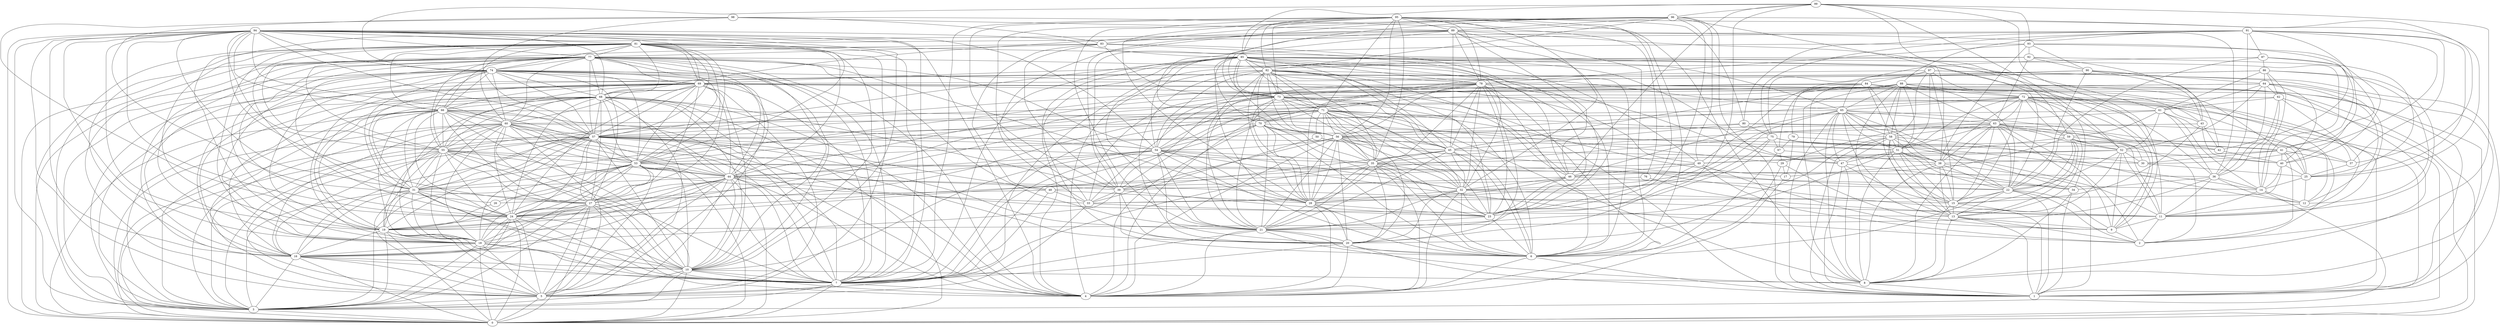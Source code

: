 digraph "sensornet-topology" {
label = "";
rankdir="BT";"0"->"3" [arrowhead = "both"] 
"0"->"5" [arrowhead = "both"] 
"0"->"7" [arrowhead = "both"] 
"0"->"10" [arrowhead = "both"] 
"0"->"16" [arrowhead = "both"] 
"0"->"18" [arrowhead = "both"] 
"0"->"19" [arrowhead = "both"] 
"0"->"24" [arrowhead = "both"] 
"0"->"27" [arrowhead = "both"] 
"0"->"44" [arrowhead = "both"] 
"0"->"53" [arrowhead = "both"] 
"0"->"55" [arrowhead = "both"] 
"0"->"57" [arrowhead = "both"] 
"0"->"60" [arrowhead = "both"] 
"0"->"62" [arrowhead = "both"] 
"0"->"66" [arrowhead = "both"] 
"0"->"68" [arrowhead = "both"] 
"0"->"69" [arrowhead = "both"] 
"0"->"73" [arrowhead = "both"] 
"0"->"74" [arrowhead = "both"] 
"0"->"77" [arrowhead = "both"] 
"0"->"94" [arrowhead = "both"] 
"1"->"6" [arrowhead = "both"] 
"1"->"8" [arrowhead = "both"] 
"1"->"13" [arrowhead = "both"] 
"1"->"15" [arrowhead = "both"] 
"1"->"20" [arrowhead = "both"] 
"1"->"22" [arrowhead = "both"] 
"1"->"34" [arrowhead = "both"] 
"1"->"38" [arrowhead = "both"] 
"1"->"47" [arrowhead = "both"] 
"1"->"58" [arrowhead = "both"] 
"1"->"63" [arrowhead = "both"] 
"1"->"65" [arrowhead = "both"] 
"1"->"69" [arrowhead = "both"] 
"1"->"72" [arrowhead = "both"] 
"1"->"84" [arrowhead = "both"] 
"1"->"88" [arrowhead = "both"] 
"1"->"96" [arrowhead = "both"] 
"1"->"97" [arrowhead = "both"] 
"2"->"9" [arrowhead = "both"] 
"2"->"11" [arrowhead = "both"] 
"2"->"13" [arrowhead = "both"] 
"2"->"22" [arrowhead = "both"] 
"2"->"41" [arrowhead = "both"] 
"2"->"49" [arrowhead = "both"] 
"2"->"54" [arrowhead = "both"] 
"2"->"59" [arrowhead = "both"] 
"2"->"63" [arrowhead = "both"] 
"2"->"72" [arrowhead = "both"] 
"2"->"99" [arrowhead = "both"] 
"3"->"5" [arrowhead = "both"] 
"3"->"7" [arrowhead = "both"] 
"3"->"10" [arrowhead = "both"] 
"3"->"14" [arrowhead = "both"] 
"3"->"16" [arrowhead = "both"] 
"3"->"18" [arrowhead = "both"] 
"3"->"19" [arrowhead = "both"] 
"3"->"24" [arrowhead = "both"] 
"3"->"27" [arrowhead = "both"] 
"3"->"31" [arrowhead = "both"] 
"3"->"44" [arrowhead = "both"] 
"3"->"53" [arrowhead = "both"] 
"3"->"55" [arrowhead = "both"] 
"3"->"57" [arrowhead = "both"] 
"3"->"60" [arrowhead = "both"] 
"3"->"66" [arrowhead = "both"] 
"3"->"68" [arrowhead = "both"] 
"3"->"69" [arrowhead = "both"] 
"3"->"74" [arrowhead = "both"] 
"3"->"77" [arrowhead = "both"] 
"3"->"81" [arrowhead = "both"] 
"3"->"86" [arrowhead = "both"] 
"3"->"94" [arrowhead = "both"] 
"4"->"6" [arrowhead = "both"] 
"4"->"7" [arrowhead = "both"] 
"4"->"10" [arrowhead = "both"] 
"4"->"17" [arrowhead = "both"] 
"4"->"20" [arrowhead = "both"] 
"4"->"21" [arrowhead = "both"] 
"4"->"27" [arrowhead = "both"] 
"4"->"28" [arrowhead = "both"] 
"4"->"32" [arrowhead = "both"] 
"4"->"35" [arrowhead = "both"] 
"4"->"44" [arrowhead = "both"] 
"4"->"56" [arrowhead = "both"] 
"4"->"57" [arrowhead = "both"] 
"4"->"60" [arrowhead = "both"] 
"4"->"68" [arrowhead = "both"] 
"4"->"70" [arrowhead = "both"] 
"4"->"71" [arrowhead = "both"] 
"4"->"77" [arrowhead = "both"] 
"4"->"78" [arrowhead = "both"] 
"4"->"82" [arrowhead = "both"] 
"4"->"85" [arrowhead = "both"] 
"4"->"94" [arrowhead = "both"] 
"5"->"7" [arrowhead = "both"] 
"5"->"10" [arrowhead = "both"] 
"5"->"16" [arrowhead = "both"] 
"5"->"18" [arrowhead = "both"] 
"5"->"19" [arrowhead = "both"] 
"5"->"24" [arrowhead = "both"] 
"5"->"27" [arrowhead = "both"] 
"5"->"31" [arrowhead = "both"] 
"5"->"33" [arrowhead = "both"] 
"5"->"44" [arrowhead = "both"] 
"5"->"53" [arrowhead = "both"] 
"5"->"57" [arrowhead = "both"] 
"5"->"60" [arrowhead = "both"] 
"5"->"66" [arrowhead = "both"] 
"5"->"68" [arrowhead = "both"] 
"5"->"69" [arrowhead = "both"] 
"5"->"74" [arrowhead = "both"] 
"5"->"77" [arrowhead = "both"] 
"5"->"81" [arrowhead = "both"] 
"5"->"92" [arrowhead = "both"] 
"5"->"94" [arrowhead = "both"] 
"6"->"20" [arrowhead = "both"] 
"6"->"21" [arrowhead = "both"] 
"6"->"22" [arrowhead = "both"] 
"6"->"23" [arrowhead = "both"] 
"6"->"28" [arrowhead = "both"] 
"6"->"29" [arrowhead = "both"] 
"6"->"32" [arrowhead = "both"] 
"6"->"35" [arrowhead = "both"] 
"6"->"39" [arrowhead = "both"] 
"6"->"45" [arrowhead = "both"] 
"6"->"54" [arrowhead = "both"] 
"6"->"67" [arrowhead = "both"] 
"6"->"70" [arrowhead = "both"] 
"6"->"71" [arrowhead = "both"] 
"6"->"73" [arrowhead = "both"] 
"6"->"78" [arrowhead = "both"] 
"6"->"82" [arrowhead = "both"] 
"6"->"85" [arrowhead = "both"] 
"6"->"89" [arrowhead = "both"] 
"6"->"95" [arrowhead = "both"] 
"7"->"10" [arrowhead = "both"] 
"7"->"16" [arrowhead = "both"] 
"7"->"18" [arrowhead = "both"] 
"7"->"19" [arrowhead = "both"] 
"7"->"20" [arrowhead = "both"] 
"7"->"21" [arrowhead = "both"] 
"7"->"24" [arrowhead = "both"] 
"7"->"27" [arrowhead = "both"] 
"7"->"31" [arrowhead = "both"] 
"7"->"35" [arrowhead = "both"] 
"7"->"44" [arrowhead = "both"] 
"7"->"48" [arrowhead = "both"] 
"7"->"53" [arrowhead = "both"] 
"7"->"54" [arrowhead = "both"] 
"7"->"55" [arrowhead = "both"] 
"7"->"60" [arrowhead = "both"] 
"7"->"66" [arrowhead = "both"] 
"7"->"68" [arrowhead = "both"] 
"7"->"69" [arrowhead = "both"] 
"7"->"70" [arrowhead = "both"] 
"7"->"71" [arrowhead = "both"] 
"7"->"74" [arrowhead = "both"] 
"7"->"77" [arrowhead = "both"] 
"7"->"81" [arrowhead = "both"] 
"7"->"85" [arrowhead = "both"] 
"7"->"94" [arrowhead = "both"] 
"7"->"95" [arrowhead = "both"] 
"8"->"10" [arrowhead = "both"] 
"8"->"13" [arrowhead = "both"] 
"8"->"15" [arrowhead = "both"] 
"8"->"21" [arrowhead = "both"] 
"8"->"34" [arrowhead = "both"] 
"8"->"38" [arrowhead = "both"] 
"8"->"47" [arrowhead = "both"] 
"8"->"51" [arrowhead = "both"] 
"8"->"63" [arrowhead = "both"] 
"8"->"65" [arrowhead = "both"] 
"8"->"71" [arrowhead = "both"] 
"8"->"84" [arrowhead = "both"] 
"8"->"88" [arrowhead = "both"] 
"8"->"95" [arrowhead = "both"] 
"8"->"97" [arrowhead = "both"] 
"9"->"11" [arrowhead = "both"] 
"9"->"13" [arrowhead = "both"] 
"9"->"22" [arrowhead = "both"] 
"9"->"29" [arrowhead = "both"] 
"9"->"49" [arrowhead = "both"] 
"9"->"52" [arrowhead = "both"] 
"9"->"63" [arrowhead = "both"] 
"9"->"72" [arrowhead = "both"] 
"9"->"85" [arrowhead = "both"] 
"9"->"99" [arrowhead = "both"] 
"10"->"16" [arrowhead = "both"] 
"10"->"18" [arrowhead = "both"] 
"10"->"19" [arrowhead = "both"] 
"10"->"24" [arrowhead = "both"] 
"10"->"27" [arrowhead = "both"] 
"10"->"31" [arrowhead = "both"] 
"10"->"44" [arrowhead = "both"] 
"10"->"53" [arrowhead = "both"] 
"10"->"54" [arrowhead = "both"] 
"10"->"55" [arrowhead = "both"] 
"10"->"57" [arrowhead = "both"] 
"10"->"66" [arrowhead = "both"] 
"10"->"68" [arrowhead = "both"] 
"10"->"69" [arrowhead = "both"] 
"10"->"74" [arrowhead = "both"] 
"10"->"77" [arrowhead = "both"] 
"10"->"81" [arrowhead = "both"] 
"10"->"94" [arrowhead = "both"] 
"11"->"12" [arrowhead = "both"] 
"11"->"14" [arrowhead = "both"] 
"11"->"35" [arrowhead = "both"] 
"11"->"36" [arrowhead = "both"] 
"11"->"44" [arrowhead = "both"] 
"11"->"52" [arrowhead = "both"] 
"11"->"59" [arrowhead = "both"] 
"11"->"62" [arrowhead = "both"] 
"11"->"64" [arrowhead = "both"] 
"11"->"76" [arrowhead = "both"] 
"11"->"79" [arrowhead = "both"] 
"11"->"86" [arrowhead = "both"] 
"11"->"89" [arrowhead = "both"] 
"12"->"14" [arrowhead = "both"] 
"12"->"25" [arrowhead = "both"] 
"12"->"36" [arrowhead = "both"] 
"12"->"58" [arrowhead = "both"] 
"12"->"61" [arrowhead = "both"] 
"12"->"64" [arrowhead = "both"] 
"12"->"86" [arrowhead = "both"] 
"13"->"15" [arrowhead = "both"] 
"13"->"22" [arrowhead = "both"] 
"13"->"38" [arrowhead = "both"] 
"13"->"44" [arrowhead = "both"] 
"13"->"51" [arrowhead = "both"] 
"13"->"52" [arrowhead = "both"] 
"13"->"58" [arrowhead = "both"] 
"13"->"59" [arrowhead = "both"] 
"13"->"65" [arrowhead = "both"] 
"13"->"72" [arrowhead = "both"] 
"13"->"88" [arrowhead = "both"] 
"14"->"25" [arrowhead = "both"] 
"14"->"36" [arrowhead = "both"] 
"14"->"40" [arrowhead = "both"] 
"14"->"53" [arrowhead = "both"] 
"14"->"56" [arrowhead = "both"] 
"14"->"61" [arrowhead = "both"] 
"14"->"62" [arrowhead = "both"] 
"14"->"85" [arrowhead = "both"] 
"14"->"86" [arrowhead = "both"] 
"15"->"22" [arrowhead = "both"] 
"15"->"32" [arrowhead = "both"] 
"15"->"38" [arrowhead = "both"] 
"15"->"43" [arrowhead = "both"] 
"15"->"47" [arrowhead = "both"] 
"15"->"51" [arrowhead = "both"] 
"15"->"58" [arrowhead = "both"] 
"15"->"59" [arrowhead = "both"] 
"15"->"63" [arrowhead = "both"] 
"15"->"72" [arrowhead = "both"] 
"15"->"88" [arrowhead = "both"] 
"15"->"97" [arrowhead = "both"] 
"16"->"18" [arrowhead = "both"] 
"16"->"19" [arrowhead = "both"] 
"16"->"24" [arrowhead = "both"] 
"16"->"27" [arrowhead = "both"] 
"16"->"31" [arrowhead = "both"] 
"16"->"44" [arrowhead = "both"] 
"16"->"53" [arrowhead = "both"] 
"16"->"55" [arrowhead = "both"] 
"16"->"57" [arrowhead = "both"] 
"16"->"60" [arrowhead = "both"] 
"16"->"68" [arrowhead = "both"] 
"16"->"69" [arrowhead = "both"] 
"16"->"74" [arrowhead = "both"] 
"16"->"77" [arrowhead = "both"] 
"16"->"81" [arrowhead = "both"] 
"16"->"90" [arrowhead = "both"] 
"16"->"94" [arrowhead = "both"] 
"17"->"29" [arrowhead = "both"] 
"17"->"38" [arrowhead = "both"] 
"17"->"71" [arrowhead = "both"] 
"17"->"79" [arrowhead = "both"] 
"18"->"19" [arrowhead = "both"] 
"18"->"24" [arrowhead = "both"] 
"18"->"27" [arrowhead = "both"] 
"18"->"31" [arrowhead = "both"] 
"18"->"39" [arrowhead = "both"] 
"18"->"44" [arrowhead = "both"] 
"18"->"53" [arrowhead = "both"] 
"18"->"55" [arrowhead = "both"] 
"18"->"57" [arrowhead = "both"] 
"18"->"60" [arrowhead = "both"] 
"18"->"66" [arrowhead = "both"] 
"18"->"68" [arrowhead = "both"] 
"18"->"69" [arrowhead = "both"] 
"18"->"74" [arrowhead = "both"] 
"18"->"77" [arrowhead = "both"] 
"18"->"81" [arrowhead = "both"] 
"18"->"91" [arrowhead = "both"] 
"18"->"94" [arrowhead = "both"] 
"19"->"24" [arrowhead = "both"] 
"19"->"26" [arrowhead = "both"] 
"19"->"27" [arrowhead = "both"] 
"19"->"31" [arrowhead = "both"] 
"19"->"36" [arrowhead = "both"] 
"19"->"44" [arrowhead = "both"] 
"19"->"53" [arrowhead = "both"] 
"19"->"55" [arrowhead = "both"] 
"19"->"57" [arrowhead = "both"] 
"19"->"60" [arrowhead = "both"] 
"19"->"66" [arrowhead = "both"] 
"19"->"68" [arrowhead = "both"] 
"19"->"74" [arrowhead = "both"] 
"19"->"75" [arrowhead = "both"] 
"19"->"77" [arrowhead = "both"] 
"19"->"81" [arrowhead = "both"] 
"19"->"94" [arrowhead = "both"] 
"20"->"21" [arrowhead = "both"] 
"20"->"28" [arrowhead = "both"] 
"20"->"32" [arrowhead = "both"] 
"20"->"35" [arrowhead = "both"] 
"20"->"39" [arrowhead = "both"] 
"20"->"51" [arrowhead = "both"] 
"20"->"54" [arrowhead = "both"] 
"20"->"56" [arrowhead = "both"] 
"20"->"57" [arrowhead = "both"] 
"20"->"71" [arrowhead = "both"] 
"20"->"78" [arrowhead = "both"] 
"20"->"82" [arrowhead = "both"] 
"20"->"85" [arrowhead = "both"] 
"20"->"99" [arrowhead = "both"] 
"21"->"23" [arrowhead = "both"] 
"21"->"28" [arrowhead = "both"] 
"21"->"32" [arrowhead = "both"] 
"21"->"35" [arrowhead = "both"] 
"21"->"45" [arrowhead = "both"] 
"21"->"49" [arrowhead = "both"] 
"21"->"54" [arrowhead = "both"] 
"21"->"56" [arrowhead = "both"] 
"21"->"57" [arrowhead = "both"] 
"21"->"58" [arrowhead = "both"] 
"21"->"70" [arrowhead = "both"] 
"21"->"73" [arrowhead = "both"] 
"21"->"77" [arrowhead = "both"] 
"21"->"78" [arrowhead = "both"] 
"21"->"82" [arrowhead = "both"] 
"21"->"85" [arrowhead = "both"] 
"21"->"95" [arrowhead = "both"] 
"22"->"38" [arrowhead = "both"] 
"22"->"46" [arrowhead = "both"] 
"22"->"51" [arrowhead = "both"] 
"22"->"52" [arrowhead = "both"] 
"22"->"56" [arrowhead = "both"] 
"22"->"59" [arrowhead = "both"] 
"22"->"63" [arrowhead = "both"] 
"22"->"65" [arrowhead = "both"] 
"22"->"81" [arrowhead = "both"] 
"22"->"87" [arrowhead = "both"] 
"22"->"88" [arrowhead = "both"] 
"22"->"90" [arrowhead = "both"] 
"23"->"28" [arrowhead = "both"] 
"23"->"32" [arrowhead = "both"] 
"23"->"33" [arrowhead = "both"] 
"23"->"35" [arrowhead = "both"] 
"23"->"39" [arrowhead = "both"] 
"23"->"45" [arrowhead = "both"] 
"23"->"46" [arrowhead = "both"] 
"23"->"56" [arrowhead = "both"] 
"23"->"71" [arrowhead = "both"] 
"23"->"75" [arrowhead = "both"] 
"23"->"78" [arrowhead = "both"] 
"23"->"82" [arrowhead = "both"] 
"23"->"83" [arrowhead = "both"] 
"23"->"85" [arrowhead = "both"] 
"23"->"89" [arrowhead = "both"] 
"23"->"95" [arrowhead = "both"] 
"23"->"96" [arrowhead = "both"] 
"24"->"27" [arrowhead = "both"] 
"24"->"31" [arrowhead = "both"] 
"24"->"44" [arrowhead = "both"] 
"24"->"49" [arrowhead = "both"] 
"24"->"53" [arrowhead = "both"] 
"24"->"55" [arrowhead = "both"] 
"24"->"57" [arrowhead = "both"] 
"24"->"60" [arrowhead = "both"] 
"24"->"62" [arrowhead = "both"] 
"24"->"66" [arrowhead = "both"] 
"24"->"68" [arrowhead = "both"] 
"24"->"69" [arrowhead = "both"] 
"24"->"71" [arrowhead = "both"] 
"24"->"77" [arrowhead = "both"] 
"24"->"81" [arrowhead = "both"] 
"24"->"94" [arrowhead = "both"] 
"24"->"98" [arrowhead = "both"] 
"25"->"30" [arrowhead = "both"] 
"25"->"37" [arrowhead = "both"] 
"25"->"40" [arrowhead = "both"] 
"25"->"41" [arrowhead = "both"] 
"25"->"72" [arrowhead = "both"] 
"25"->"80" [arrowhead = "both"] 
"25"->"87" [arrowhead = "both"] 
"25"->"91" [arrowhead = "both"] 
"25"->"95" [arrowhead = "both"] 
"26"->"48" [arrowhead = "both"] 
"26"->"53" [arrowhead = "both"] 
"26"->"98" [arrowhead = "both"] 
"27"->"31" [arrowhead = "both"] 
"27"->"44" [arrowhead = "both"] 
"27"->"53" [arrowhead = "both"] 
"27"->"54" [arrowhead = "both"] 
"27"->"55" [arrowhead = "both"] 
"27"->"57" [arrowhead = "both"] 
"27"->"60" [arrowhead = "both"] 
"27"->"66" [arrowhead = "both"] 
"27"->"68" [arrowhead = "both"] 
"27"->"69" [arrowhead = "both"] 
"27"->"74" [arrowhead = "both"] 
"27"->"81" [arrowhead = "both"] 
"27"->"94" [arrowhead = "both"] 
"28"->"32" [arrowhead = "both"] 
"28"->"35" [arrowhead = "both"] 
"28"->"43" [arrowhead = "both"] 
"28"->"45" [arrowhead = "both"] 
"28"->"48" [arrowhead = "both"] 
"28"->"54" [arrowhead = "both"] 
"28"->"56" [arrowhead = "both"] 
"28"->"70" [arrowhead = "both"] 
"28"->"71" [arrowhead = "both"] 
"28"->"73" [arrowhead = "both"] 
"28"->"77" [arrowhead = "both"] 
"28"->"82" [arrowhead = "both"] 
"28"->"85" [arrowhead = "both"] 
"28"->"95" [arrowhead = "both"] 
"28"->"97" [arrowhead = "both"] 
"29"->"63" [arrowhead = "both"] 
"29"->"66" [arrowhead = "both"] 
"29"->"67" [arrowhead = "both"] 
"30"->"41" [arrowhead = "both"] 
"30"->"45" [arrowhead = "both"] 
"30"->"52" [arrowhead = "both"] 
"30"->"63" [arrowhead = "both"] 
"30"->"75" [arrowhead = "both"] 
"30"->"91" [arrowhead = "both"] 
"31"->"44" [arrowhead = "both"] 
"31"->"53" [arrowhead = "both"] 
"31"->"55" [arrowhead = "both"] 
"31"->"57" [arrowhead = "both"] 
"31"->"60" [arrowhead = "both"] 
"31"->"65" [arrowhead = "both"] 
"31"->"66" [arrowhead = "both"] 
"31"->"68" [arrowhead = "both"] 
"31"->"69" [arrowhead = "both"] 
"31"->"72" [arrowhead = "both"] 
"31"->"74" [arrowhead = "both"] 
"31"->"77" [arrowhead = "both"] 
"31"->"94" [arrowhead = "both"] 
"32"->"35" [arrowhead = "both"] 
"32"->"45" [arrowhead = "both"] 
"32"->"46" [arrowhead = "both"] 
"32"->"54" [arrowhead = "both"] 
"32"->"56" [arrowhead = "both"] 
"32"->"65" [arrowhead = "both"] 
"32"->"70" [arrowhead = "both"] 
"32"->"71" [arrowhead = "both"] 
"32"->"73" [arrowhead = "both"] 
"32"->"75" [arrowhead = "both"] 
"32"->"78" [arrowhead = "both"] 
"32"->"85" [arrowhead = "both"] 
"32"->"95" [arrowhead = "both"] 
"33"->"39" [arrowhead = "both"] 
"33"->"40" [arrowhead = "both"] 
"33"->"46" [arrowhead = "both"] 
"33"->"48" [arrowhead = "both"] 
"33"->"50" [arrowhead = "both"] 
"33"->"55" [arrowhead = "both"] 
"33"->"73" [arrowhead = "both"] 
"33"->"84" [arrowhead = "both"] 
"33"->"89" [arrowhead = "both"] 
"33"->"96" [arrowhead = "both"] 
"34"->"36" [arrowhead = "both"] 
"34"->"47" [arrowhead = "both"] 
"34"->"51" [arrowhead = "both"] 
"34"->"58" [arrowhead = "both"] 
"34"->"97" [arrowhead = "both"] 
"35"->"45" [arrowhead = "both"] 
"35"->"52" [arrowhead = "both"] 
"35"->"54" [arrowhead = "both"] 
"35"->"56" [arrowhead = "both"] 
"35"->"57" [arrowhead = "both"] 
"35"->"61" [arrowhead = "both"] 
"35"->"70" [arrowhead = "both"] 
"35"->"71" [arrowhead = "both"] 
"35"->"73" [arrowhead = "both"] 
"35"->"78" [arrowhead = "both"] 
"35"->"82" [arrowhead = "both"] 
"35"->"95" [arrowhead = "both"] 
"36"->"53" [arrowhead = "both"] 
"36"->"61" [arrowhead = "both"] 
"36"->"62" [arrowhead = "both"] 
"36"->"64" [arrowhead = "both"] 
"36"->"69" [arrowhead = "both"] 
"36"->"89" [arrowhead = "both"] 
"36"->"91" [arrowhead = "both"] 
"37"->"41" [arrowhead = "both"] 
"37"->"75" [arrowhead = "both"] 
"37"->"78" [arrowhead = "both"] 
"37"->"91" [arrowhead = "both"] 
"37"->"96" [arrowhead = "both"] 
"38"->"41" [arrowhead = "both"] 
"38"->"51" [arrowhead = "both"] 
"38"->"58" [arrowhead = "both"] 
"38"->"63" [arrowhead = "both"] 
"38"->"65" [arrowhead = "both"] 
"38"->"67" [arrowhead = "both"] 
"38"->"72" [arrowhead = "both"] 
"38"->"93" [arrowhead = "both"] 
"38"->"96" [arrowhead = "both"] 
"39"->"44" [arrowhead = "both"] 
"39"->"45" [arrowhead = "both"] 
"39"->"46" [arrowhead = "both"] 
"39"->"56" [arrowhead = "both"] 
"39"->"68" [arrowhead = "both"] 
"39"->"73" [arrowhead = "both"] 
"39"->"83" [arrowhead = "both"] 
"39"->"88" [arrowhead = "both"] 
"39"->"93" [arrowhead = "both"] 
"39"->"95" [arrowhead = "both"] 
"39"->"96" [arrowhead = "both"] 
"40"->"41" [arrowhead = "both"] 
"40"->"42" [arrowhead = "both"] 
"40"->"43" [arrowhead = "both"] 
"40"->"52" [arrowhead = "both"] 
"40"->"64" [arrowhead = "both"] 
"40"->"92" [arrowhead = "both"] 
"40"->"93" [arrowhead = "both"] 
"41"->"75" [arrowhead = "both"] 
"41"->"80" [arrowhead = "both"] 
"41"->"87" [arrowhead = "both"] 
"41"->"88" [arrowhead = "both"] 
"41"->"91" [arrowhead = "both"] 
"42"->"43" [arrowhead = "both"] 
"42"->"59" [arrowhead = "both"] 
"42"->"65" [arrowhead = "both"] 
"42"->"90" [arrowhead = "both"] 
"42"->"93" [arrowhead = "both"] 
"43"->"72" [arrowhead = "both"] 
"43"->"78" [arrowhead = "both"] 
"43"->"90" [arrowhead = "both"] 
"43"->"92" [arrowhead = "both"] 
"44"->"53" [arrowhead = "both"] 
"44"->"54" [arrowhead = "both"] 
"44"->"55" [arrowhead = "both"] 
"44"->"57" [arrowhead = "both"] 
"44"->"60" [arrowhead = "both"] 
"44"->"64" [arrowhead = "both"] 
"44"->"66" [arrowhead = "both"] 
"44"->"68" [arrowhead = "both"] 
"44"->"69" [arrowhead = "both"] 
"44"->"73" [arrowhead = "both"] 
"44"->"74" [arrowhead = "both"] 
"44"->"77" [arrowhead = "both"] 
"44"->"81" [arrowhead = "both"] 
"45"->"50" [arrowhead = "both"] 
"45"->"56" [arrowhead = "both"] 
"45"->"71" [arrowhead = "both"] 
"45"->"73" [arrowhead = "both"] 
"45"->"78" [arrowhead = "both"] 
"45"->"80" [arrowhead = "both"] 
"45"->"82" [arrowhead = "both"] 
"45"->"84" [arrowhead = "both"] 
"45"->"85" [arrowhead = "both"] 
"45"->"89" [arrowhead = "both"] 
"46"->"49" [arrowhead = "both"] 
"46"->"59" [arrowhead = "both"] 
"46"->"65" [arrowhead = "both"] 
"46"->"73" [arrowhead = "both"] 
"46"->"82" [arrowhead = "both"] 
"46"->"83" [arrowhead = "both"] 
"46"->"89" [arrowhead = "both"] 
"46"->"99" [arrowhead = "both"] 
"47"->"51" [arrowhead = "both"] 
"47"->"58" [arrowhead = "both"] 
"47"->"65" [arrowhead = "both"] 
"47"->"78" [arrowhead = "both"] 
"47"->"84" [arrowhead = "both"] 
"47"->"85" [arrowhead = "both"] 
"48"->"57" [arrowhead = "both"] 
"48"->"76" [arrowhead = "both"] 
"48"->"83" [arrowhead = "both"] 
"49"->"52" [arrowhead = "both"] 
"49"->"59" [arrowhead = "both"] 
"49"->"74" [arrowhead = "both"] 
"49"->"77" [arrowhead = "both"] 
"49"->"90" [arrowhead = "both"] 
"49"->"96" [arrowhead = "both"] 
"50"->"71" [arrowhead = "both"] 
"51"->"57" [arrowhead = "both"] 
"51"->"58" [arrowhead = "both"] 
"51"->"63" [arrowhead = "both"] 
"51"->"65" [arrowhead = "both"] 
"51"->"70" [arrowhead = "both"] 
"51"->"72" [arrowhead = "both"] 
"51"->"84" [arrowhead = "both"] 
"51"->"88" [arrowhead = "both"] 
"51"->"97" [arrowhead = "both"] 
"52"->"59" [arrowhead = "both"] 
"52"->"61" [arrowhead = "both"] 
"52"->"63" [arrowhead = "both"] 
"52"->"64" [arrowhead = "both"] 
"52"->"72" [arrowhead = "both"] 
"52"->"99" [arrowhead = "both"] 
"53"->"55" [arrowhead = "both"] 
"53"->"57" [arrowhead = "both"] 
"53"->"60" [arrowhead = "both"] 
"53"->"63" [arrowhead = "both"] 
"53"->"64" [arrowhead = "both"] 
"53"->"66" [arrowhead = "both"] 
"53"->"68" [arrowhead = "both"] 
"53"->"69" [arrowhead = "both"] 
"53"->"71" [arrowhead = "both"] 
"53"->"74" [arrowhead = "both"] 
"53"->"77" [arrowhead = "both"] 
"53"->"81" [arrowhead = "both"] 
"53"->"94" [arrowhead = "both"] 
"54"->"56" [arrowhead = "both"] 
"54"->"57" [arrowhead = "both"] 
"54"->"60" [arrowhead = "both"] 
"54"->"70" [arrowhead = "both"] 
"54"->"71" [arrowhead = "both"] 
"54"->"77" [arrowhead = "both"] 
"54"->"78" [arrowhead = "both"] 
"54"->"82" [arrowhead = "both"] 
"54"->"84" [arrowhead = "both"] 
"54"->"85" [arrowhead = "both"] 
"54"->"94" [arrowhead = "both"] 
"55"->"57" [arrowhead = "both"] 
"55"->"60" [arrowhead = "both"] 
"55"->"66" [arrowhead = "both"] 
"55"->"68" [arrowhead = "both"] 
"55"->"69" [arrowhead = "both"] 
"55"->"74" [arrowhead = "both"] 
"55"->"77" [arrowhead = "both"] 
"55"->"81" [arrowhead = "both"] 
"55"->"83" [arrowhead = "both"] 
"55"->"88" [arrowhead = "both"] 
"55"->"94" [arrowhead = "both"] 
"56"->"70" [arrowhead = "both"] 
"56"->"71" [arrowhead = "both"] 
"56"->"72" [arrowhead = "both"] 
"56"->"73" [arrowhead = "both"] 
"56"->"78" [arrowhead = "both"] 
"56"->"80" [arrowhead = "both"] 
"56"->"82" [arrowhead = "both"] 
"56"->"85" [arrowhead = "both"] 
"56"->"89" [arrowhead = "both"] 
"56"->"95" [arrowhead = "both"] 
"57"->"60" [arrowhead = "both"] 
"57"->"66" [arrowhead = "both"] 
"57"->"68" [arrowhead = "both"] 
"57"->"69" [arrowhead = "both"] 
"57"->"70" [arrowhead = "both"] 
"57"->"71" [arrowhead = "both"] 
"57"->"74" [arrowhead = "both"] 
"57"->"77" [arrowhead = "both"] 
"57"->"81" [arrowhead = "both"] 
"57"->"85" [arrowhead = "both"] 
"57"->"94" [arrowhead = "both"] 
"57"->"98" [arrowhead = "both"] 
"58"->"63" [arrowhead = "both"] 
"58"->"65" [arrowhead = "both"] 
"58"->"71" [arrowhead = "both"] 
"58"->"84" [arrowhead = "both"] 
"58"->"88" [arrowhead = "both"] 
"58"->"97" [arrowhead = "both"] 
"59"->"61" [arrowhead = "both"] 
"59"->"63" [arrowhead = "both"] 
"59"->"72" [arrowhead = "both"] 
"59"->"99" [arrowhead = "both"] 
"60"->"61" [arrowhead = "both"] 
"60"->"66" [arrowhead = "both"] 
"60"->"68" [arrowhead = "both"] 
"60"->"69" [arrowhead = "both"] 
"60"->"74" [arrowhead = "both"] 
"60"->"77" [arrowhead = "both"] 
"60"->"81" [arrowhead = "both"] 
"60"->"94" [arrowhead = "both"] 
"61"->"62" [arrowhead = "both"] 
"61"->"64" [arrowhead = "both"] 
"61"->"85" [arrowhead = "both"] 
"61"->"86" [arrowhead = "both"] 
"62"->"64" [arrowhead = "both"] 
"62"->"86" [arrowhead = "both"] 
"63"->"65" [arrowhead = "both"] 
"63"->"72" [arrowhead = "both"] 
"63"->"88" [arrowhead = "both"] 
"63"->"92" [arrowhead = "both"] 
"64"->"86" [arrowhead = "both"] 
"64"->"90" [arrowhead = "both"] 
"65"->"72" [arrowhead = "both"] 
"65"->"82" [arrowhead = "both"] 
"65"->"85" [arrowhead = "both"] 
"65"->"88" [arrowhead = "both"] 
"65"->"97" [arrowhead = "both"] 
"66"->"68" [arrowhead = "both"] 
"66"->"69" [arrowhead = "both"] 
"66"->"74" [arrowhead = "both"] 
"66"->"77" [arrowhead = "both"] 
"66"->"81" [arrowhead = "both"] 
"66"->"94" [arrowhead = "both"] 
"67"->"75" [arrowhead = "both"] 
"67"->"79" [arrowhead = "both"] 
"67"->"88" [arrowhead = "both"] 
"68"->"69" [arrowhead = "both"] 
"68"->"74" [arrowhead = "both"] 
"68"->"77" [arrowhead = "both"] 
"68"->"81" [arrowhead = "both"] 
"68"->"89" [arrowhead = "both"] 
"68"->"94" [arrowhead = "both"] 
"69"->"74" [arrowhead = "both"] 
"69"->"77" [arrowhead = "both"] 
"69"->"81" [arrowhead = "both"] 
"69"->"86" [arrowhead = "both"] 
"69"->"92" [arrowhead = "both"] 
"69"->"94" [arrowhead = "both"] 
"70"->"71" [arrowhead = "both"] 
"70"->"78" [arrowhead = "both"] 
"70"->"82" [arrowhead = "both"] 
"70"->"85" [arrowhead = "both"] 
"71"->"73" [arrowhead = "both"] 
"71"->"78" [arrowhead = "both"] 
"71"->"82" [arrowhead = "both"] 
"71"->"85" [arrowhead = "both"] 
"71"->"95" [arrowhead = "both"] 
"72"->"84" [arrowhead = "both"] 
"72"->"88" [arrowhead = "both"] 
"73"->"78" [arrowhead = "both"] 
"73"->"82" [arrowhead = "both"] 
"73"->"83" [arrowhead = "both"] 
"73"->"85" [arrowhead = "both"] 
"73"->"89" [arrowhead = "both"] 
"73"->"95" [arrowhead = "both"] 
"73"->"96" [arrowhead = "both"] 
"74"->"77" [arrowhead = "both"] 
"74"->"81" [arrowhead = "both"] 
"74"->"94" [arrowhead = "both"] 
"74"->"99" [arrowhead = "both"] 
"75"->"80" [arrowhead = "both"] 
"75"->"87" [arrowhead = "both"] 
"75"->"91" [arrowhead = "both"] 
"76"->"98" [arrowhead = "both"] 
"77"->"81" [arrowhead = "both"] 
"77"->"83" [arrowhead = "both"] 
"77"->"94" [arrowhead = "both"] 
"78"->"82" [arrowhead = "both"] 
"78"->"85" [arrowhead = "both"] 
"78"->"89" [arrowhead = "both"] 
"78"->"93" [arrowhead = "both"] 
"78"->"95" [arrowhead = "both"] 
"79"->"84" [arrowhead = "both"] 
"80"->"91" [arrowhead = "both"] 
"80"->"95" [arrowhead = "both"] 
"81"->"91" [arrowhead = "both"] 
"81"->"94" [arrowhead = "both"] 
"82"->"85" [arrowhead = "both"] 
"82"->"95" [arrowhead = "both"] 
"82"->"96" [arrowhead = "both"] 
"83"->"89" [arrowhead = "both"] 
"83"->"96" [arrowhead = "both"] 
"83"->"98" [arrowhead = "both"] 
"84"->"97" [arrowhead = "both"] 
"85"->"94" [arrowhead = "both"] 
"85"->"95" [arrowhead = "both"] 
"85"->"99" [arrowhead = "both"] 
"86"->"87" [arrowhead = "both"] 
"87"->"91" [arrowhead = "both"] 
"88"->"91" [arrowhead = "both"] 
"89"->"95" [arrowhead = "both"] 
"89"->"96" [arrowhead = "both"] 
"89"->"98" [arrowhead = "both"] 
"90"->"92" [arrowhead = "both"] 
"90"->"93" [arrowhead = "both"] 
"92"->"93" [arrowhead = "both"] 
"93"->"99" [arrowhead = "both"] 
"96"->"99" [arrowhead = "both"] 
}